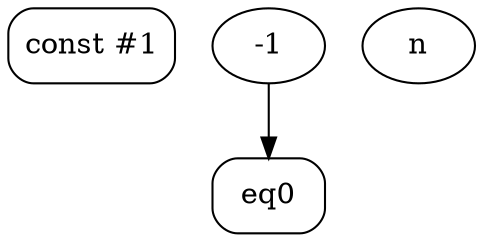 digraph G{
  n1 [shape=box style=rounded label="const #1"];
  n5 [shape=box style=rounded label="eq0"];
  n-1 -> n5 [tailport=s, headport=n];
}
